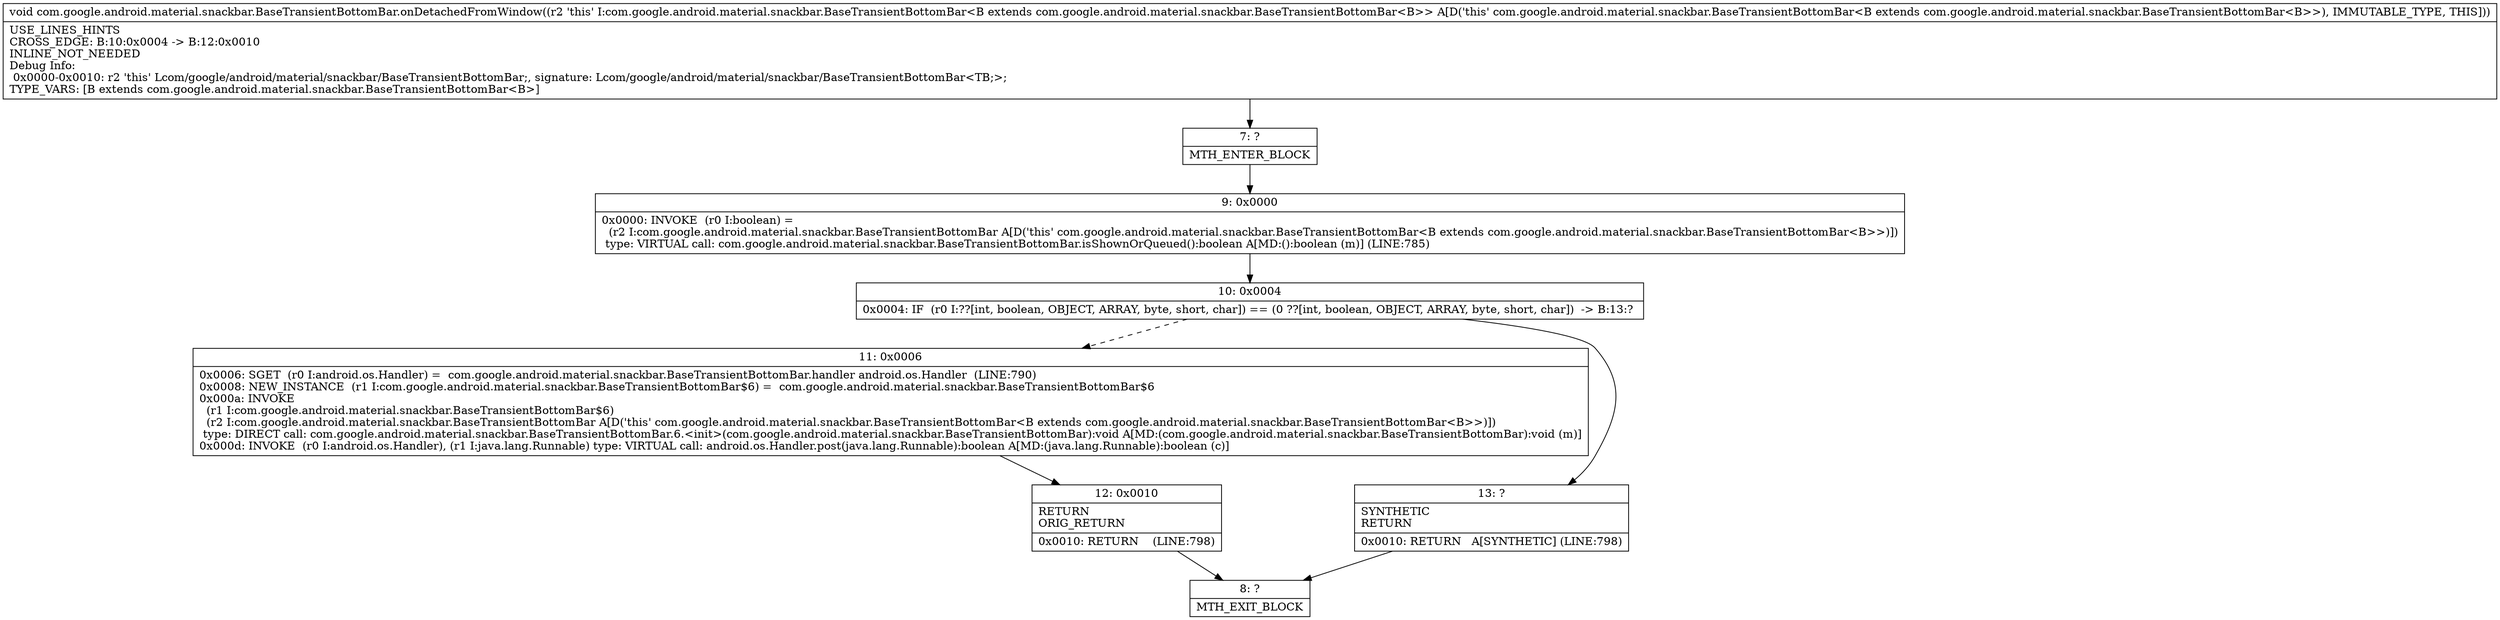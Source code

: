 digraph "CFG forcom.google.android.material.snackbar.BaseTransientBottomBar.onDetachedFromWindow()V" {
Node_7 [shape=record,label="{7\:\ ?|MTH_ENTER_BLOCK\l}"];
Node_9 [shape=record,label="{9\:\ 0x0000|0x0000: INVOKE  (r0 I:boolean) = \l  (r2 I:com.google.android.material.snackbar.BaseTransientBottomBar A[D('this' com.google.android.material.snackbar.BaseTransientBottomBar\<B extends com.google.android.material.snackbar.BaseTransientBottomBar\<B\>\>)])\l type: VIRTUAL call: com.google.android.material.snackbar.BaseTransientBottomBar.isShownOrQueued():boolean A[MD:():boolean (m)] (LINE:785)\l}"];
Node_10 [shape=record,label="{10\:\ 0x0004|0x0004: IF  (r0 I:??[int, boolean, OBJECT, ARRAY, byte, short, char]) == (0 ??[int, boolean, OBJECT, ARRAY, byte, short, char])  \-\> B:13:? \l}"];
Node_11 [shape=record,label="{11\:\ 0x0006|0x0006: SGET  (r0 I:android.os.Handler) =  com.google.android.material.snackbar.BaseTransientBottomBar.handler android.os.Handler  (LINE:790)\l0x0008: NEW_INSTANCE  (r1 I:com.google.android.material.snackbar.BaseTransientBottomBar$6) =  com.google.android.material.snackbar.BaseTransientBottomBar$6 \l0x000a: INVOKE  \l  (r1 I:com.google.android.material.snackbar.BaseTransientBottomBar$6)\l  (r2 I:com.google.android.material.snackbar.BaseTransientBottomBar A[D('this' com.google.android.material.snackbar.BaseTransientBottomBar\<B extends com.google.android.material.snackbar.BaseTransientBottomBar\<B\>\>)])\l type: DIRECT call: com.google.android.material.snackbar.BaseTransientBottomBar.6.\<init\>(com.google.android.material.snackbar.BaseTransientBottomBar):void A[MD:(com.google.android.material.snackbar.BaseTransientBottomBar):void (m)]\l0x000d: INVOKE  (r0 I:android.os.Handler), (r1 I:java.lang.Runnable) type: VIRTUAL call: android.os.Handler.post(java.lang.Runnable):boolean A[MD:(java.lang.Runnable):boolean (c)]\l}"];
Node_12 [shape=record,label="{12\:\ 0x0010|RETURN\lORIG_RETURN\l|0x0010: RETURN    (LINE:798)\l}"];
Node_8 [shape=record,label="{8\:\ ?|MTH_EXIT_BLOCK\l}"];
Node_13 [shape=record,label="{13\:\ ?|SYNTHETIC\lRETURN\l|0x0010: RETURN   A[SYNTHETIC] (LINE:798)\l}"];
MethodNode[shape=record,label="{void com.google.android.material.snackbar.BaseTransientBottomBar.onDetachedFromWindow((r2 'this' I:com.google.android.material.snackbar.BaseTransientBottomBar\<B extends com.google.android.material.snackbar.BaseTransientBottomBar\<B\>\> A[D('this' com.google.android.material.snackbar.BaseTransientBottomBar\<B extends com.google.android.material.snackbar.BaseTransientBottomBar\<B\>\>), IMMUTABLE_TYPE, THIS]))  | USE_LINES_HINTS\lCROSS_EDGE: B:10:0x0004 \-\> B:12:0x0010\lINLINE_NOT_NEEDED\lDebug Info:\l  0x0000\-0x0010: r2 'this' Lcom\/google\/android\/material\/snackbar\/BaseTransientBottomBar;, signature: Lcom\/google\/android\/material\/snackbar\/BaseTransientBottomBar\<TB;\>;\lTYPE_VARS: [B extends com.google.android.material.snackbar.BaseTransientBottomBar\<B\>]\l}"];
MethodNode -> Node_7;Node_7 -> Node_9;
Node_9 -> Node_10;
Node_10 -> Node_11[style=dashed];
Node_10 -> Node_13;
Node_11 -> Node_12;
Node_12 -> Node_8;
Node_13 -> Node_8;
}

